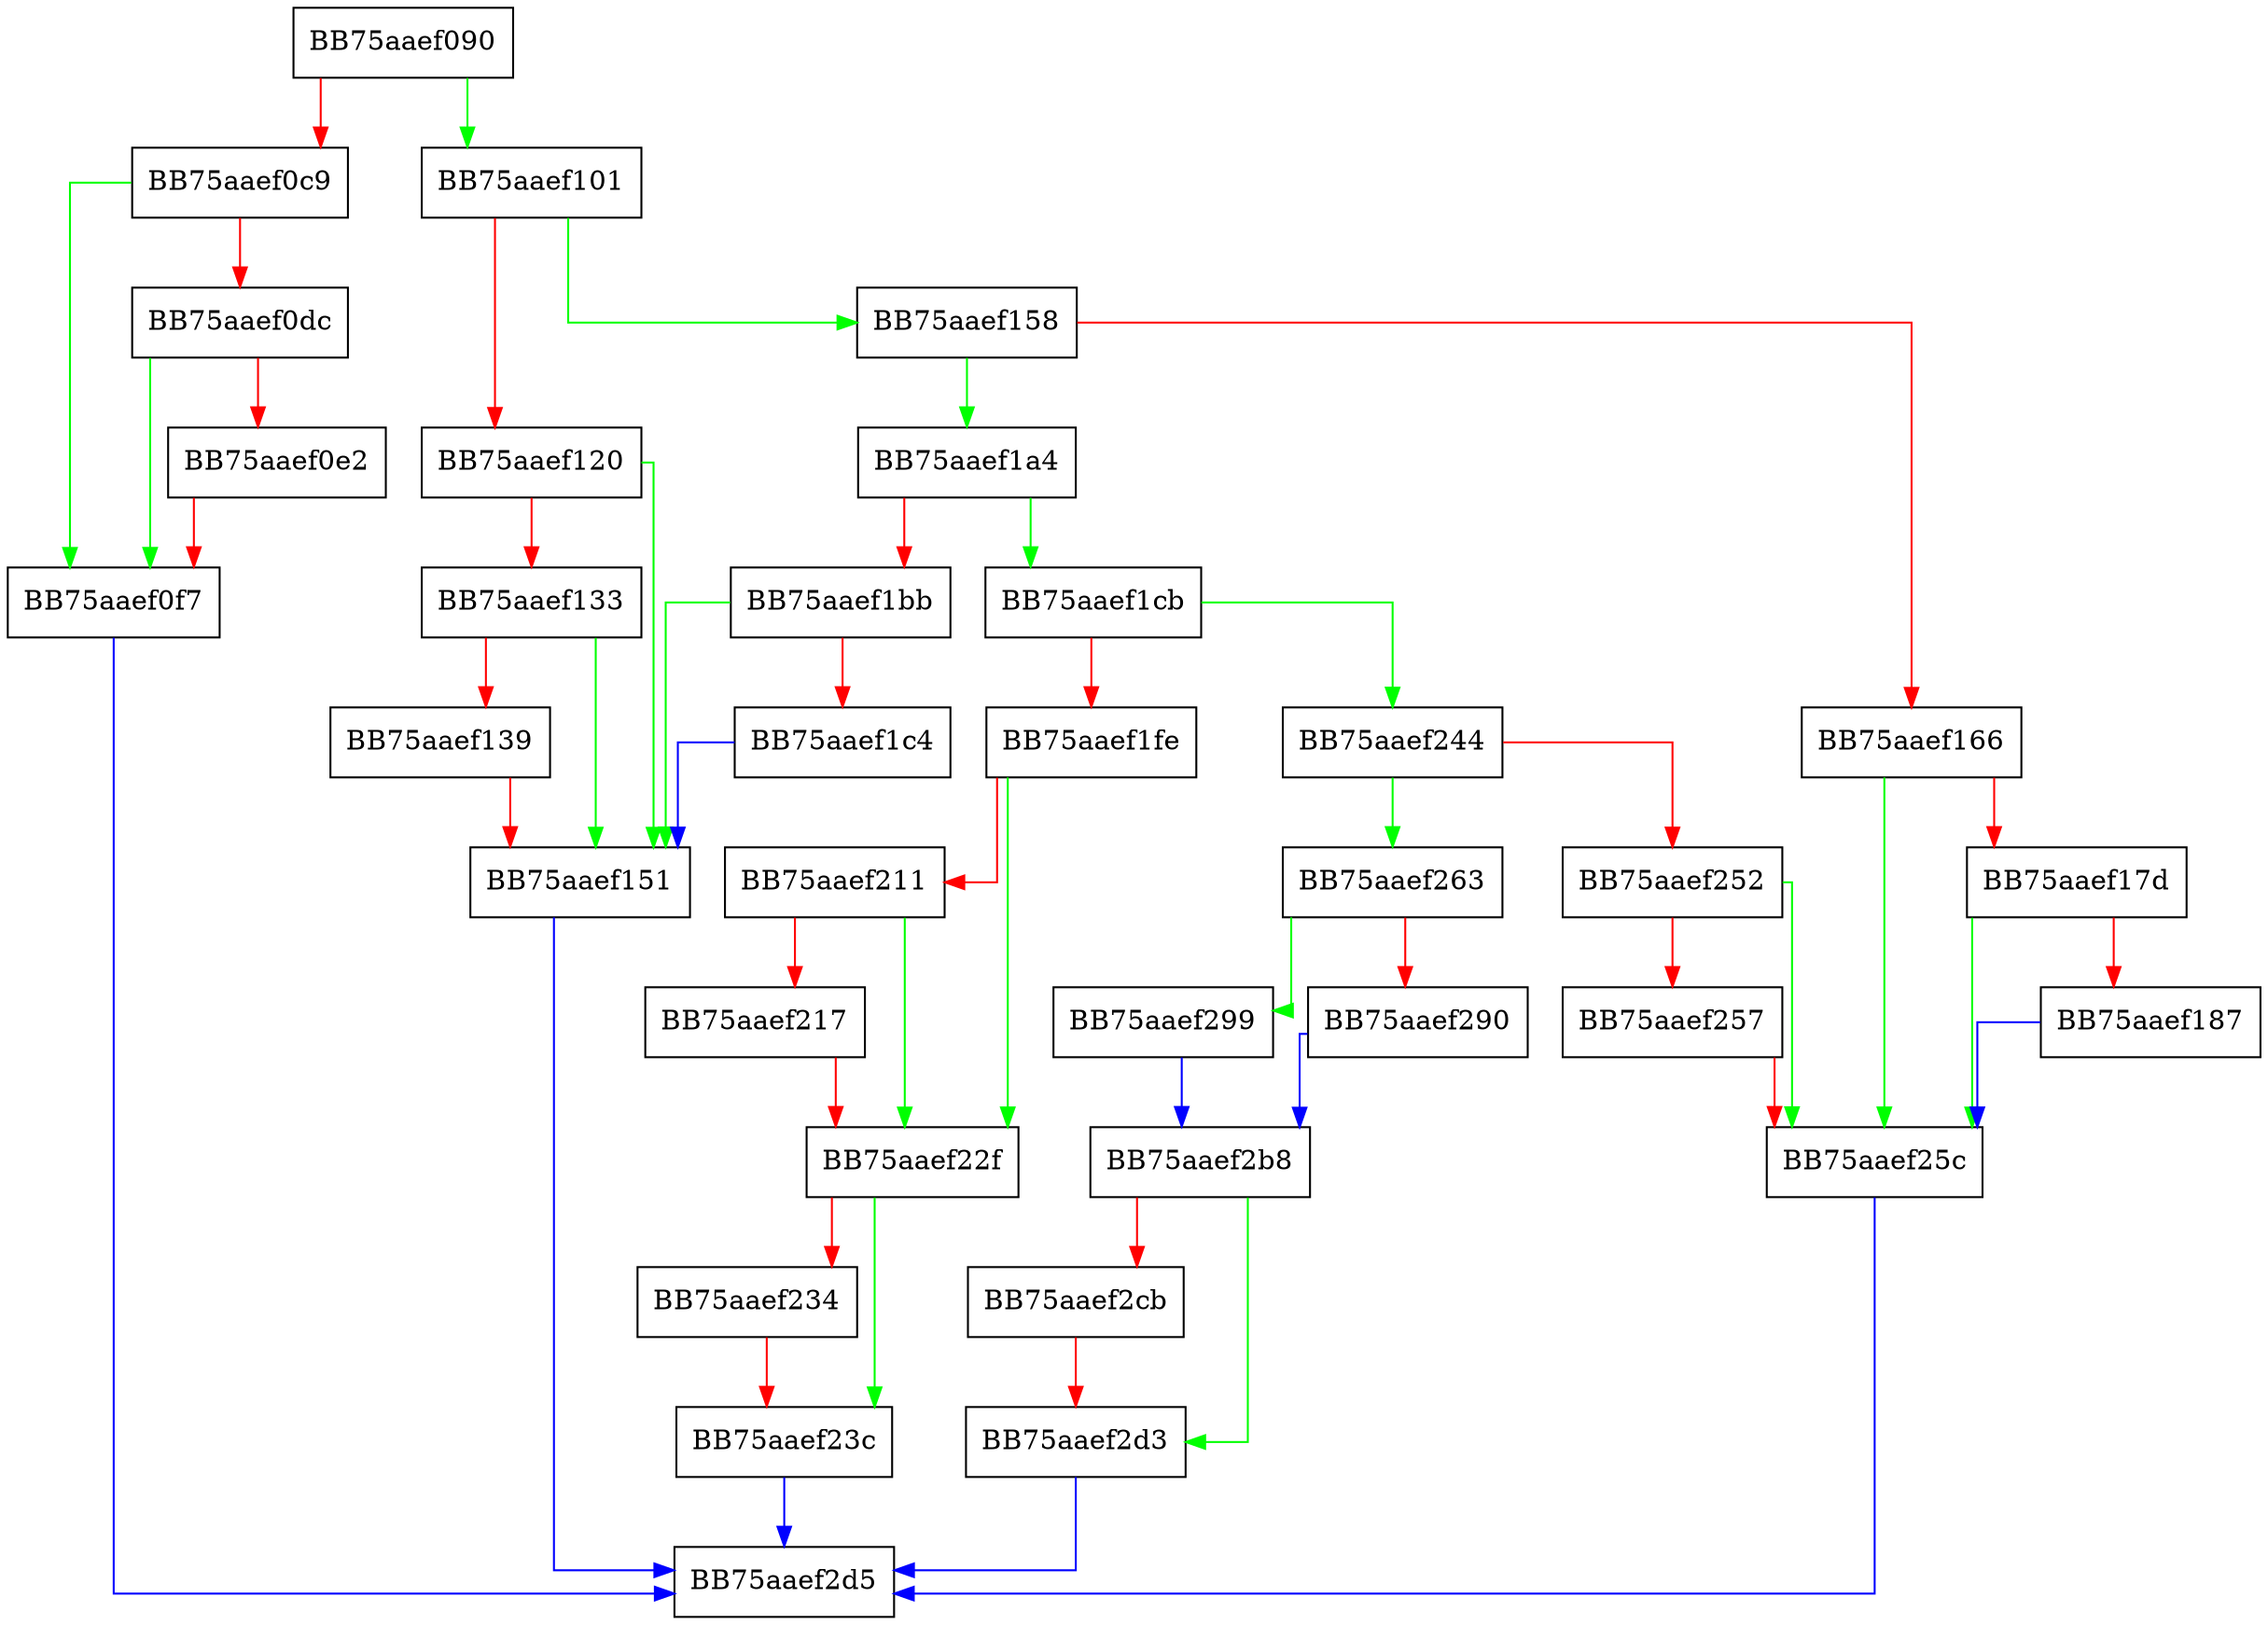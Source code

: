 digraph GetPartitionInfo {
  node [shape="box"];
  graph [splines=ortho];
  BB75aaef090 -> BB75aaef101 [color="green"];
  BB75aaef090 -> BB75aaef0c9 [color="red"];
  BB75aaef0c9 -> BB75aaef0f7 [color="green"];
  BB75aaef0c9 -> BB75aaef0dc [color="red"];
  BB75aaef0dc -> BB75aaef0f7 [color="green"];
  BB75aaef0dc -> BB75aaef0e2 [color="red"];
  BB75aaef0e2 -> BB75aaef0f7 [color="red"];
  BB75aaef0f7 -> BB75aaef2d5 [color="blue"];
  BB75aaef101 -> BB75aaef158 [color="green"];
  BB75aaef101 -> BB75aaef120 [color="red"];
  BB75aaef120 -> BB75aaef151 [color="green"];
  BB75aaef120 -> BB75aaef133 [color="red"];
  BB75aaef133 -> BB75aaef151 [color="green"];
  BB75aaef133 -> BB75aaef139 [color="red"];
  BB75aaef139 -> BB75aaef151 [color="red"];
  BB75aaef151 -> BB75aaef2d5 [color="blue"];
  BB75aaef158 -> BB75aaef1a4 [color="green"];
  BB75aaef158 -> BB75aaef166 [color="red"];
  BB75aaef166 -> BB75aaef25c [color="green"];
  BB75aaef166 -> BB75aaef17d [color="red"];
  BB75aaef17d -> BB75aaef25c [color="green"];
  BB75aaef17d -> BB75aaef187 [color="red"];
  BB75aaef187 -> BB75aaef25c [color="blue"];
  BB75aaef1a4 -> BB75aaef1cb [color="green"];
  BB75aaef1a4 -> BB75aaef1bb [color="red"];
  BB75aaef1bb -> BB75aaef151 [color="green"];
  BB75aaef1bb -> BB75aaef1c4 [color="red"];
  BB75aaef1c4 -> BB75aaef151 [color="blue"];
  BB75aaef1cb -> BB75aaef244 [color="green"];
  BB75aaef1cb -> BB75aaef1fe [color="red"];
  BB75aaef1fe -> BB75aaef22f [color="green"];
  BB75aaef1fe -> BB75aaef211 [color="red"];
  BB75aaef211 -> BB75aaef22f [color="green"];
  BB75aaef211 -> BB75aaef217 [color="red"];
  BB75aaef217 -> BB75aaef22f [color="red"];
  BB75aaef22f -> BB75aaef23c [color="green"];
  BB75aaef22f -> BB75aaef234 [color="red"];
  BB75aaef234 -> BB75aaef23c [color="red"];
  BB75aaef23c -> BB75aaef2d5 [color="blue"];
  BB75aaef244 -> BB75aaef263 [color="green"];
  BB75aaef244 -> BB75aaef252 [color="red"];
  BB75aaef252 -> BB75aaef25c [color="green"];
  BB75aaef252 -> BB75aaef257 [color="red"];
  BB75aaef257 -> BB75aaef25c [color="red"];
  BB75aaef25c -> BB75aaef2d5 [color="blue"];
  BB75aaef263 -> BB75aaef299 [color="green"];
  BB75aaef263 -> BB75aaef290 [color="red"];
  BB75aaef290 -> BB75aaef2b8 [color="blue"];
  BB75aaef299 -> BB75aaef2b8 [color="blue"];
  BB75aaef2b8 -> BB75aaef2d3 [color="green"];
  BB75aaef2b8 -> BB75aaef2cb [color="red"];
  BB75aaef2cb -> BB75aaef2d3 [color="red"];
  BB75aaef2d3 -> BB75aaef2d5 [color="blue"];
}
